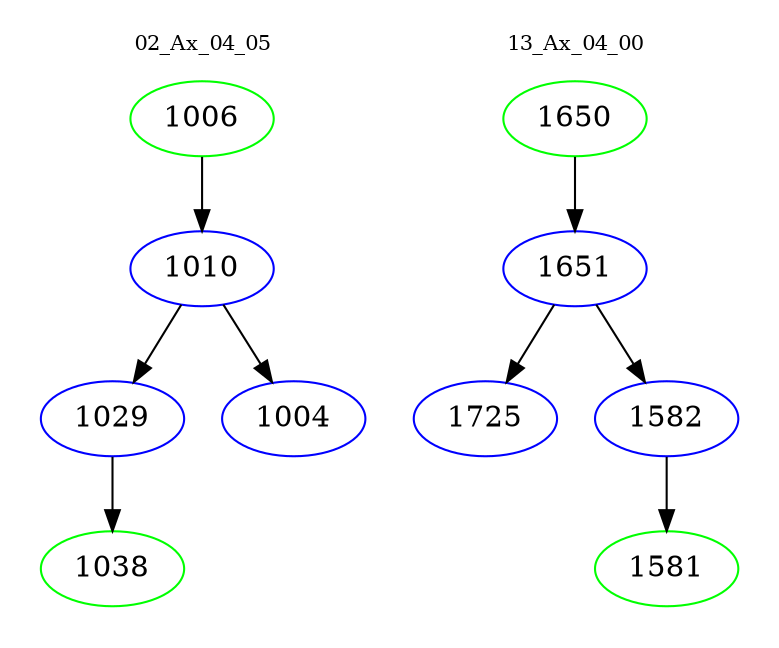 digraph{
subgraph cluster_0 {
color = white
label = "02_Ax_04_05";
fontsize=10;
T0_1006 [label="1006", color="green"]
T0_1006 -> T0_1010 [color="black"]
T0_1010 [label="1010", color="blue"]
T0_1010 -> T0_1029 [color="black"]
T0_1029 [label="1029", color="blue"]
T0_1029 -> T0_1038 [color="black"]
T0_1038 [label="1038", color="green"]
T0_1010 -> T0_1004 [color="black"]
T0_1004 [label="1004", color="blue"]
}
subgraph cluster_1 {
color = white
label = "13_Ax_04_00";
fontsize=10;
T1_1650 [label="1650", color="green"]
T1_1650 -> T1_1651 [color="black"]
T1_1651 [label="1651", color="blue"]
T1_1651 -> T1_1725 [color="black"]
T1_1725 [label="1725", color="blue"]
T1_1651 -> T1_1582 [color="black"]
T1_1582 [label="1582", color="blue"]
T1_1582 -> T1_1581 [color="black"]
T1_1581 [label="1581", color="green"]
}
}
